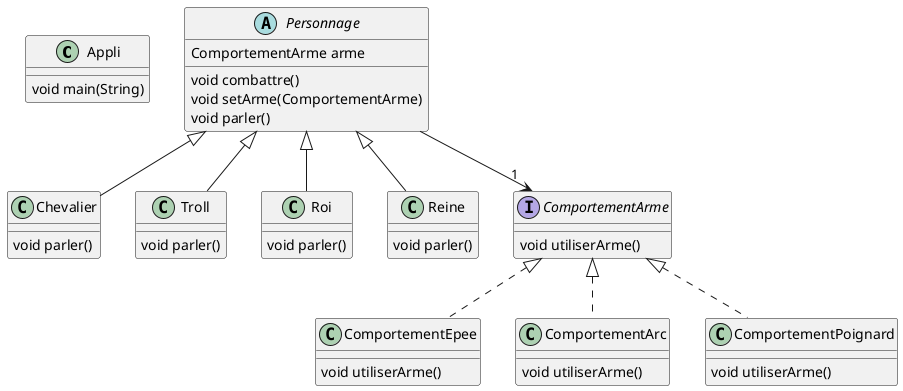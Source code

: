 @startuml

' definitions
' -----------

' package "Aventure"
class Appli
class Chevalier
class Troll
class Roi
class Reine
class ComportementEpee
class ComportementArc
class ComportementPoignard
interface ComportementArme
abstract Personnage
' end package

' content
' -------

' Reine:
Personnage <|-- Reine
Reine : void parler()

' ComportementArme:
ComportementArme : void utiliserArme()

' Appli:
Appli : void main(String)

' ComportementEpee:
ComportementArme <|.. ComportementEpee
ComportementEpee : void utiliserArme()

' Chevalier:
Personnage <|-- Chevalier
Chevalier : void parler()

' Personnage:
Personnage : ComportementArme arme
Personnage --> "1" ComportementArme
Personnage : void combattre()
Personnage : void setArme(ComportementArme)
Personnage : void parler()

' Roi:
Personnage <|-- Roi
Roi : void parler()

' Troll:
Personnage <|-- Troll
Troll : void parler()

' ComportementArc:
ComportementArme <|.. ComportementArc
ComportementArc : void utiliserArme()

' ComportementPoignard:
ComportementArme <|.. ComportementPoignard
ComportementPoignard : void utiliserArme()

@enduml
